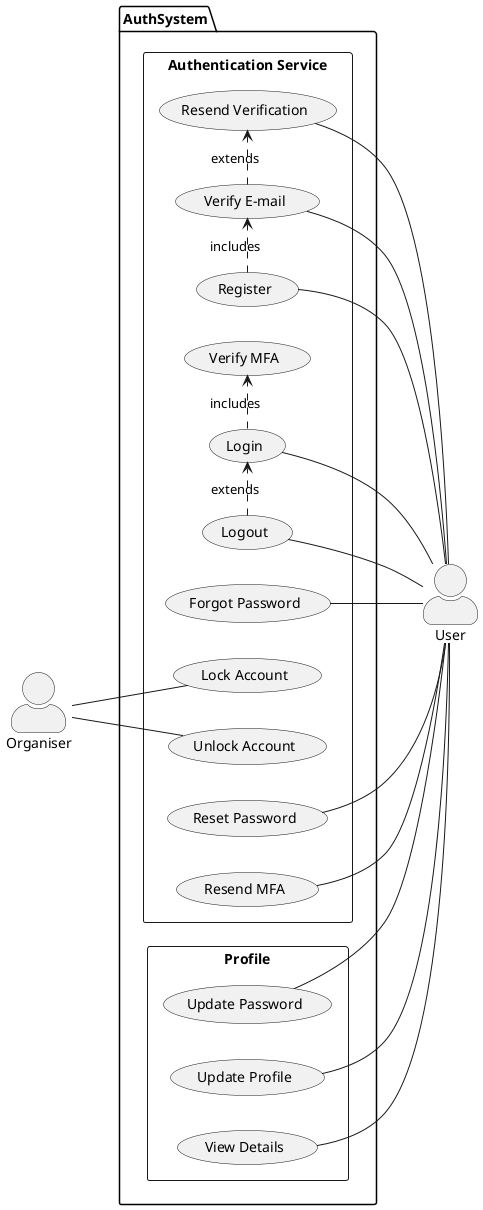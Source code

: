 @startuml

skinparam actorStyle awesome

actor User as "User"
actor Organiser as "Organiser"

package AuthSystem {

    left to right direction

    rectangle "Authentication Service" {

        (Register) as (Register)
        (Logout) as (Logout)
        (Verify E-mail) as (Verify)
        (Resend MFA) as (ResendMFA)
        (Login) as (Login)
        (Lock Account) as (Lock)
        (Unlock Account) as (Unlock)
        (Resend Verification) as (Resend)
        
        (Forgot Password) as (Forgot)
        (Reset Password) as (Reset)
        (Verify MFA) as (MFA)
}

left to right direction
rectangle "Profile" {
    
    (Update Password) as (Update)
    (Update Profile) as (UpdateProfile)
    (View Details) as (View)

    (Update) -- User
    (UpdateProfile) -- User

    (View) -- User
}

        (Register) --  User
        (Login) --  User
        (Logout) -- User
        User -- (Forgot)
        User -- (Reset)
        (Resend) -- User
        (ResendMFA) -- User
        (Verify) -- User

        Organiser -- (Lock)
        Organiser -- (Unlock)

        (Register) .> (Verify) : includes
        (Verify) .> (Resend) : extends
        (Login) .> (MFA) : includes
        (Logout) .> (Login) : extends
}


@enduml